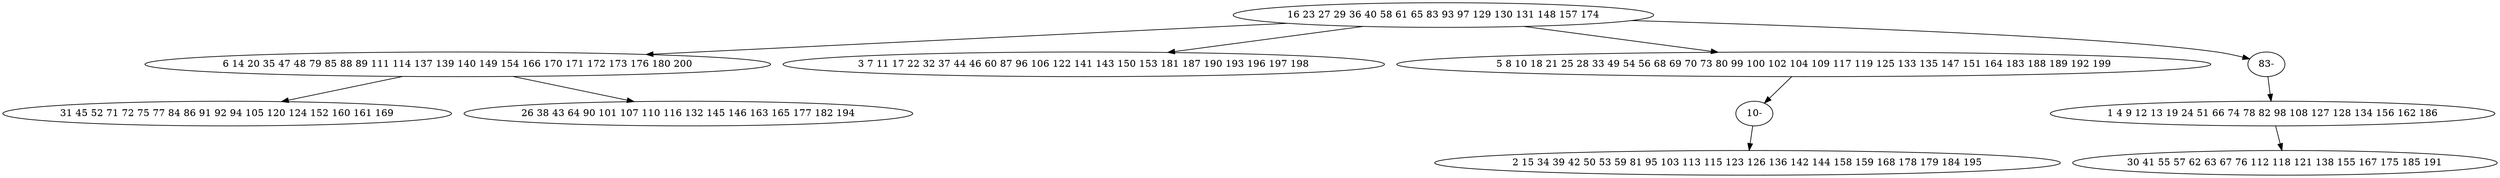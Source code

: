 digraph true_tree {
	"0" -> "1"
	"0" -> "2"
	"0" -> "3"
	"1" -> "4"
	"0" -> "9"
	"5" -> "6"
	"3" -> "10"
	"1" -> "8"
	"9" -> "5"
	"10" -> "7"
	"0" [label="16 23 27 29 36 40 58 61 65 83 93 97 129 130 131 148 157 174"];
	"1" [label="6 14 20 35 47 48 79 85 88 89 111 114 137 139 140 149 154 166 170 171 172 173 176 180 200"];
	"2" [label="3 7 11 17 22 32 37 44 46 60 87 96 106 122 141 143 150 153 181 187 190 193 196 197 198"];
	"3" [label="5 8 10 18 21 25 28 33 49 54 56 68 69 70 73 80 99 100 102 104 109 117 119 125 133 135 147 151 164 183 188 189 192 199"];
	"4" [label="31 45 52 71 72 75 77 84 86 91 92 94 105 120 124 152 160 161 169"];
	"5" [label="1 4 9 12 13 19 24 51 66 74 78 82 98 108 127 128 134 156 162 186"];
	"6" [label="30 41 55 57 62 63 67 76 112 118 121 138 155 167 175 185 191"];
	"7" [label="2 15 34 39 42 50 53 59 81 95 103 113 115 123 126 136 142 144 158 159 168 178 179 184 195"];
	"8" [label="26 38 43 64 90 101 107 110 116 132 145 146 163 165 177 182 194"];
	"9" [label="83-"];
	"10" [label="10-"];
}
